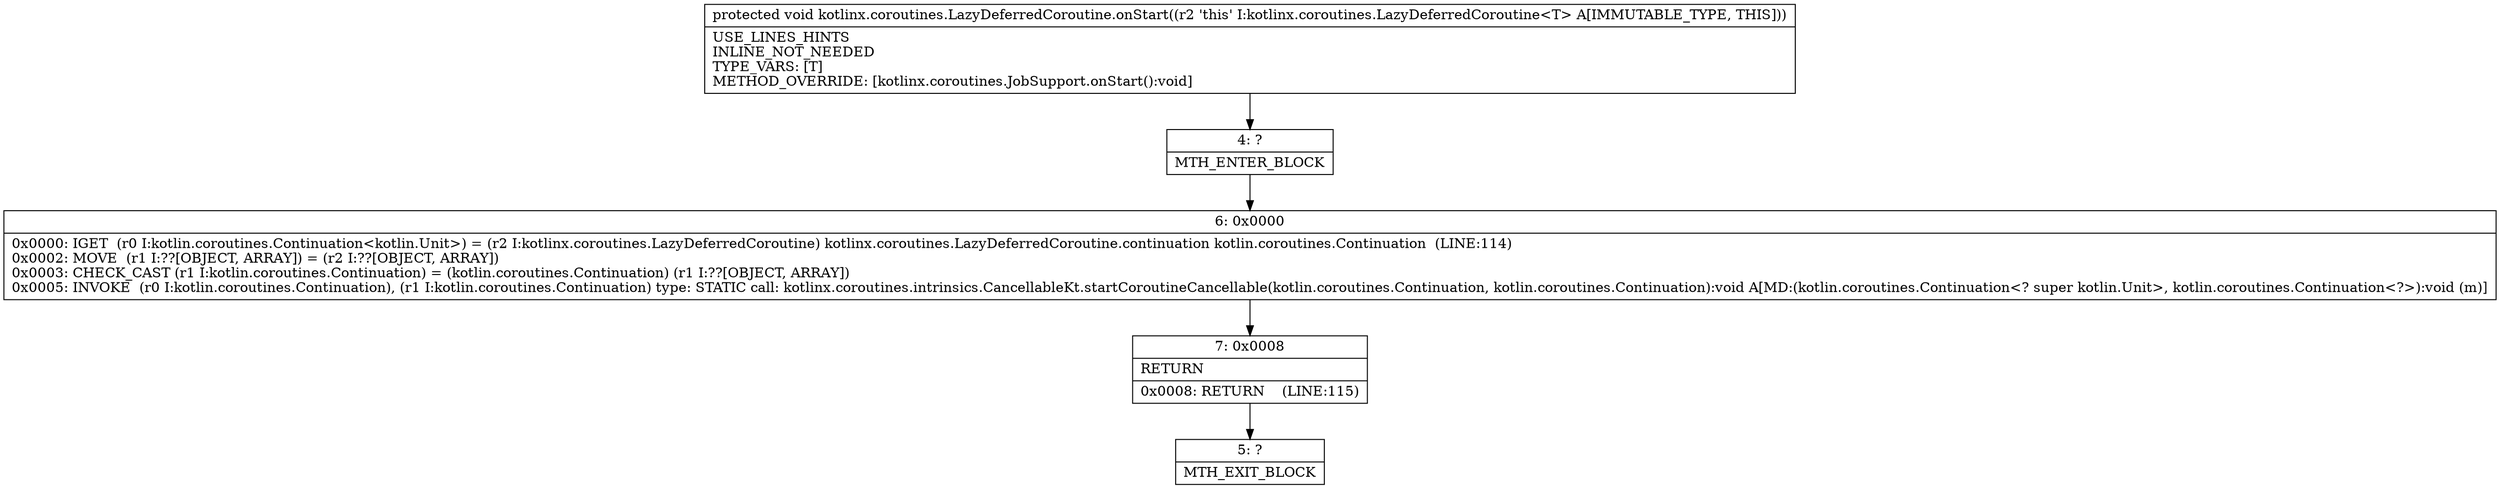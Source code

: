 digraph "CFG forkotlinx.coroutines.LazyDeferredCoroutine.onStart()V" {
Node_4 [shape=record,label="{4\:\ ?|MTH_ENTER_BLOCK\l}"];
Node_6 [shape=record,label="{6\:\ 0x0000|0x0000: IGET  (r0 I:kotlin.coroutines.Continuation\<kotlin.Unit\>) = (r2 I:kotlinx.coroutines.LazyDeferredCoroutine) kotlinx.coroutines.LazyDeferredCoroutine.continuation kotlin.coroutines.Continuation  (LINE:114)\l0x0002: MOVE  (r1 I:??[OBJECT, ARRAY]) = (r2 I:??[OBJECT, ARRAY]) \l0x0003: CHECK_CAST (r1 I:kotlin.coroutines.Continuation) = (kotlin.coroutines.Continuation) (r1 I:??[OBJECT, ARRAY]) \l0x0005: INVOKE  (r0 I:kotlin.coroutines.Continuation), (r1 I:kotlin.coroutines.Continuation) type: STATIC call: kotlinx.coroutines.intrinsics.CancellableKt.startCoroutineCancellable(kotlin.coroutines.Continuation, kotlin.coroutines.Continuation):void A[MD:(kotlin.coroutines.Continuation\<? super kotlin.Unit\>, kotlin.coroutines.Continuation\<?\>):void (m)]\l}"];
Node_7 [shape=record,label="{7\:\ 0x0008|RETURN\l|0x0008: RETURN    (LINE:115)\l}"];
Node_5 [shape=record,label="{5\:\ ?|MTH_EXIT_BLOCK\l}"];
MethodNode[shape=record,label="{protected void kotlinx.coroutines.LazyDeferredCoroutine.onStart((r2 'this' I:kotlinx.coroutines.LazyDeferredCoroutine\<T\> A[IMMUTABLE_TYPE, THIS]))  | USE_LINES_HINTS\lINLINE_NOT_NEEDED\lTYPE_VARS: [T]\lMETHOD_OVERRIDE: [kotlinx.coroutines.JobSupport.onStart():void]\l}"];
MethodNode -> Node_4;Node_4 -> Node_6;
Node_6 -> Node_7;
Node_7 -> Node_5;
}

